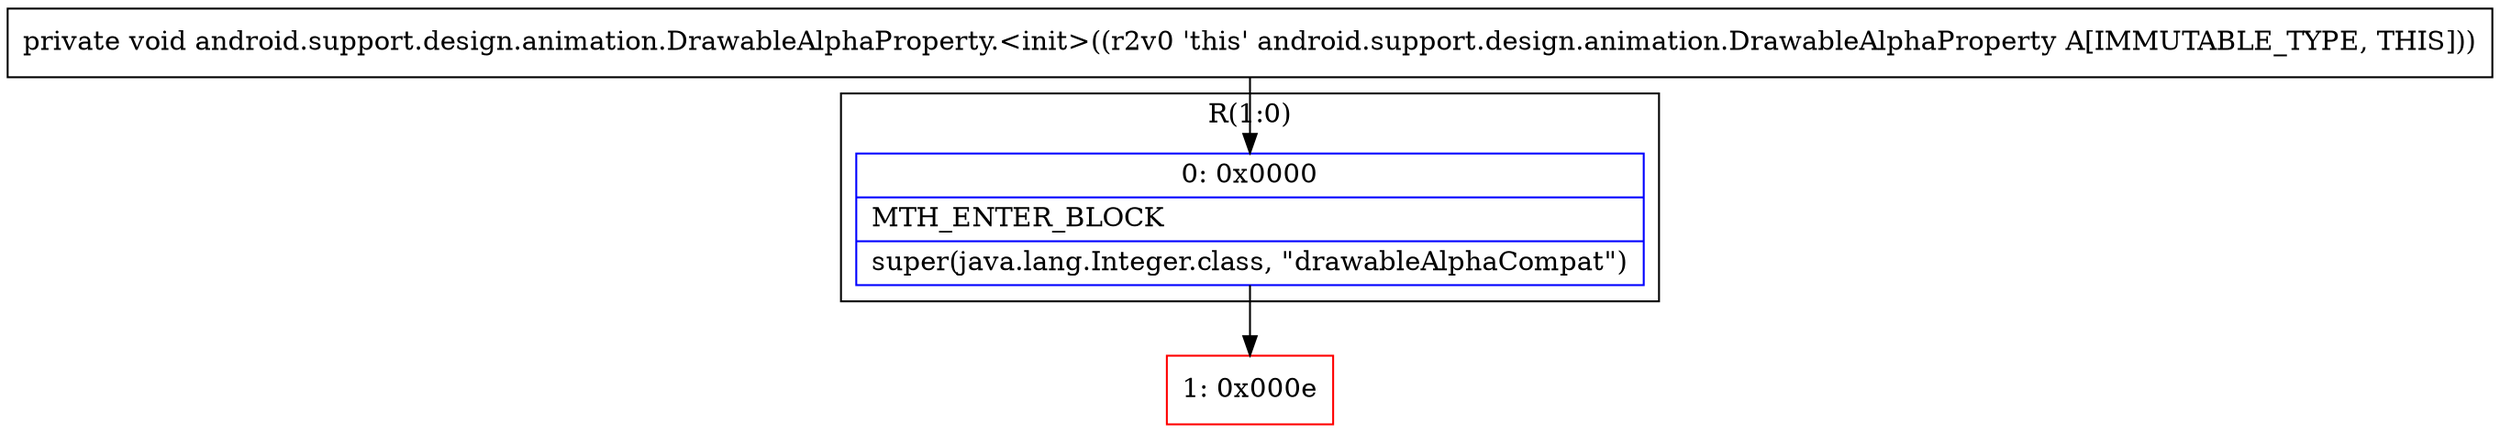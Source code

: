 digraph "CFG forandroid.support.design.animation.DrawableAlphaProperty.\<init\>()V" {
subgraph cluster_Region_1145584837 {
label = "R(1:0)";
node [shape=record,color=blue];
Node_0 [shape=record,label="{0\:\ 0x0000|MTH_ENTER_BLOCK\l|super(java.lang.Integer.class, \"drawableAlphaCompat\")\l}"];
}
Node_1 [shape=record,color=red,label="{1\:\ 0x000e}"];
MethodNode[shape=record,label="{private void android.support.design.animation.DrawableAlphaProperty.\<init\>((r2v0 'this' android.support.design.animation.DrawableAlphaProperty A[IMMUTABLE_TYPE, THIS])) }"];
MethodNode -> Node_0;
Node_0 -> Node_1;
}

